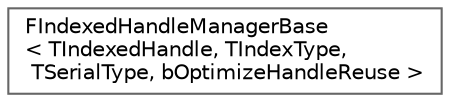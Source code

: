 digraph "Graphical Class Hierarchy"
{
 // INTERACTIVE_SVG=YES
 // LATEX_PDF_SIZE
  bgcolor="transparent";
  edge [fontname=Helvetica,fontsize=10,labelfontname=Helvetica,labelfontsize=10];
  node [fontname=Helvetica,fontsize=10,shape=box,height=0.2,width=0.4];
  rankdir="LR";
  Node0 [id="Node000000",label="FIndexedHandleManagerBase\l\< TIndexedHandle, TIndexType,\l TSerialType, bOptimizeHandleReuse \>",height=0.2,width=0.4,color="grey40", fillcolor="white", style="filled",URL="$d2/d5b/structFIndexedHandleManagerBase.html",tooltip="Handle Manager meant for FIndexedHandleBase and FCompactIndexedHandleBase derived classes,..."];
}
